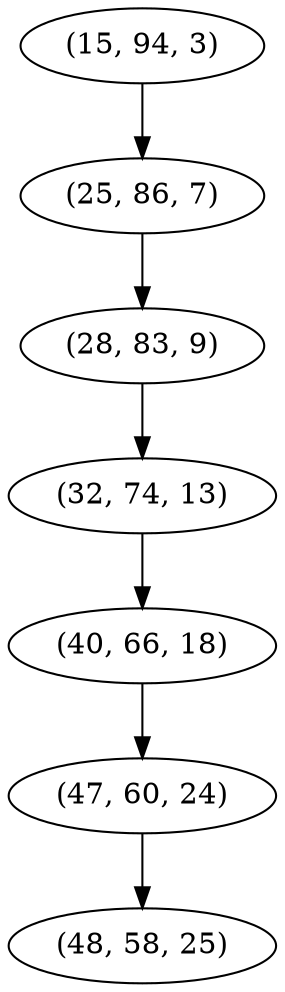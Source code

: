 digraph tree {
    "(15, 94, 3)";
    "(25, 86, 7)";
    "(28, 83, 9)";
    "(32, 74, 13)";
    "(40, 66, 18)";
    "(47, 60, 24)";
    "(48, 58, 25)";
    "(15, 94, 3)" -> "(25, 86, 7)";
    "(25, 86, 7)" -> "(28, 83, 9)";
    "(28, 83, 9)" -> "(32, 74, 13)";
    "(32, 74, 13)" -> "(40, 66, 18)";
    "(40, 66, 18)" -> "(47, 60, 24)";
    "(47, 60, 24)" -> "(48, 58, 25)";
}
